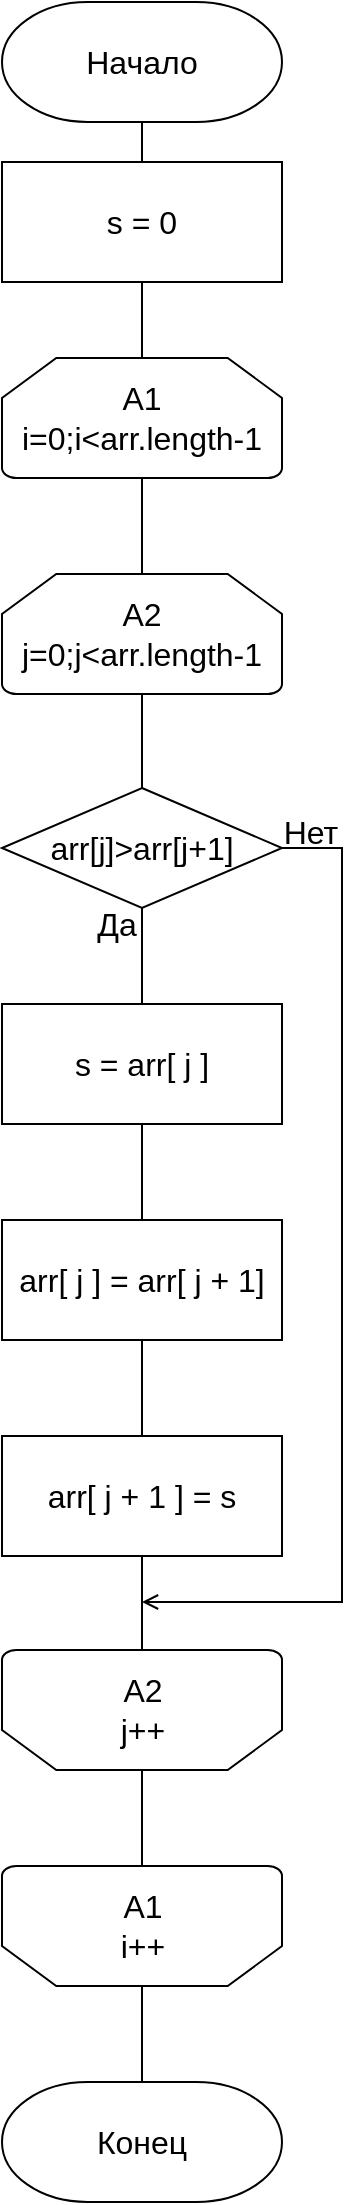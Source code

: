 <mxfile version="13.7.7"><diagram id="Osy7Wp13rMNpEVtl9-96" name="Page-1"><mxGraphModel dx="2031" dy="1010" grid="1" gridSize="10" guides="1" tooltips="1" connect="1" arrows="1" fold="1" page="1" pageScale="1" pageWidth="827" pageHeight="1169" math="0" shadow="0"><root><mxCell id="0"/><mxCell id="1" parent="0"/><mxCell id="AWLxidcfNp_yoQZrdY-9-14" style="edgeStyle=orthogonalEdgeStyle;rounded=0;orthogonalLoop=1;jettySize=auto;html=1;exitX=0.5;exitY=1;exitDx=0;exitDy=0;exitPerimeter=0;entryX=0.5;entryY=0;entryDx=0;entryDy=0;fontSize=16;endArrow=none;endFill=0;" edge="1" parent="1" source="AWLxidcfNp_yoQZrdY-9-1" target="AWLxidcfNp_yoQZrdY-9-12"><mxGeometry relative="1" as="geometry"/></mxCell><mxCell id="AWLxidcfNp_yoQZrdY-9-1" value="Начало" style="strokeWidth=1;html=1;shape=mxgraph.flowchart.terminator;whiteSpace=wrap;fontSize=16;" vertex="1" parent="1"><mxGeometry x="320" y="20" width="140" height="60" as="geometry"/></mxCell><mxCell id="AWLxidcfNp_yoQZrdY-9-2" value="Конец" style="strokeWidth=1;html=1;shape=mxgraph.flowchart.terminator;whiteSpace=wrap;fontSize=16;" vertex="1" parent="1"><mxGeometry x="320" y="1060" width="140" height="60" as="geometry"/></mxCell><mxCell id="AWLxidcfNp_yoQZrdY-9-17" style="edgeStyle=orthogonalEdgeStyle;rounded=0;orthogonalLoop=1;jettySize=auto;html=1;exitX=0.5;exitY=1;exitDx=0;exitDy=0;exitPerimeter=0;entryX=0.5;entryY=0;entryDx=0;entryDy=0;entryPerimeter=0;endArrow=none;endFill=0;fontSize=16;" edge="1" parent="1" source="AWLxidcfNp_yoQZrdY-9-3" target="AWLxidcfNp_yoQZrdY-9-7"><mxGeometry relative="1" as="geometry"/></mxCell><mxCell id="AWLxidcfNp_yoQZrdY-9-3" value="A2&lt;br&gt;j=0;j&amp;lt;arr.length-1" style="strokeWidth=1;html=1;shape=mxgraph.flowchart.loop_limit;whiteSpace=wrap;fontSize=16;" vertex="1" parent="1"><mxGeometry x="320" y="306" width="140" height="60" as="geometry"/></mxCell><mxCell id="AWLxidcfNp_yoQZrdY-9-16" style="edgeStyle=orthogonalEdgeStyle;rounded=0;orthogonalLoop=1;jettySize=auto;html=1;exitX=0.5;exitY=1;exitDx=0;exitDy=0;exitPerimeter=0;entryX=0.5;entryY=0;entryDx=0;entryDy=0;entryPerimeter=0;endArrow=none;endFill=0;fontSize=16;" edge="1" parent="1" source="AWLxidcfNp_yoQZrdY-9-4" target="AWLxidcfNp_yoQZrdY-9-3"><mxGeometry relative="1" as="geometry"/></mxCell><mxCell id="AWLxidcfNp_yoQZrdY-9-4" value="A1&lt;br&gt;i=0;i&amp;lt;arr.length-1" style="strokeWidth=1;html=1;shape=mxgraph.flowchart.loop_limit;whiteSpace=wrap;fontSize=16;" vertex="1" parent="1"><mxGeometry x="320" y="198" width="140" height="60" as="geometry"/></mxCell><mxCell id="AWLxidcfNp_yoQZrdY-9-22" style="edgeStyle=orthogonalEdgeStyle;rounded=0;orthogonalLoop=1;jettySize=auto;html=1;exitX=0.5;exitY=0;exitDx=0;exitDy=0;exitPerimeter=0;entryX=0.5;entryY=1;entryDx=0;entryDy=0;entryPerimeter=0;endArrow=none;endFill=0;fontSize=16;" edge="1" parent="1" source="AWLxidcfNp_yoQZrdY-9-5" target="AWLxidcfNp_yoQZrdY-9-6"><mxGeometry relative="1" as="geometry"/></mxCell><mxCell id="AWLxidcfNp_yoQZrdY-9-5" value="" style="strokeWidth=1;html=1;shape=mxgraph.flowchart.loop_limit;whiteSpace=wrap;fontSize=16;rotation=-180;horizontal=1;" vertex="1" parent="1"><mxGeometry x="320" y="844" width="140" height="60" as="geometry"/></mxCell><mxCell id="AWLxidcfNp_yoQZrdY-9-23" style="edgeStyle=orthogonalEdgeStyle;rounded=0;orthogonalLoop=1;jettySize=auto;html=1;exitX=0.5;exitY=0;exitDx=0;exitDy=0;exitPerimeter=0;entryX=0.5;entryY=0;entryDx=0;entryDy=0;entryPerimeter=0;endArrow=none;endFill=0;fontSize=16;" edge="1" parent="1" source="AWLxidcfNp_yoQZrdY-9-6" target="AWLxidcfNp_yoQZrdY-9-2"><mxGeometry relative="1" as="geometry"/></mxCell><mxCell id="AWLxidcfNp_yoQZrdY-9-6" value="" style="strokeWidth=1;html=1;shape=mxgraph.flowchart.loop_limit;whiteSpace=wrap;fontSize=16;rotation=-180;" vertex="1" parent="1"><mxGeometry x="320" y="952" width="140" height="60" as="geometry"/></mxCell><mxCell id="AWLxidcfNp_yoQZrdY-9-18" style="edgeStyle=orthogonalEdgeStyle;rounded=0;orthogonalLoop=1;jettySize=auto;html=1;exitX=0.5;exitY=1;exitDx=0;exitDy=0;exitPerimeter=0;entryX=0.5;entryY=0;entryDx=0;entryDy=0;endArrow=none;endFill=0;fontSize=16;" edge="1" parent="1" source="AWLxidcfNp_yoQZrdY-9-7" target="AWLxidcfNp_yoQZrdY-9-8"><mxGeometry relative="1" as="geometry"/></mxCell><mxCell id="AWLxidcfNp_yoQZrdY-9-24" style="edgeStyle=orthogonalEdgeStyle;rounded=0;orthogonalLoop=1;jettySize=auto;html=1;exitX=1;exitY=0.5;exitDx=0;exitDy=0;exitPerimeter=0;endArrow=open;endFill=0;fontSize=16;" edge="1" parent="1" source="AWLxidcfNp_yoQZrdY-9-7"><mxGeometry relative="1" as="geometry"><mxPoint x="390" y="820" as="targetPoint"/><Array as="points"><mxPoint x="490" y="443"/><mxPoint x="490" y="820"/></Array></mxGeometry></mxCell><mxCell id="AWLxidcfNp_yoQZrdY-9-7" value="arr[j]&amp;gt;arr[j+1]" style="strokeWidth=1;html=1;shape=mxgraph.flowchart.decision;whiteSpace=wrap;fontSize=16;" vertex="1" parent="1"><mxGeometry x="320" y="413" width="140" height="60" as="geometry"/></mxCell><mxCell id="AWLxidcfNp_yoQZrdY-9-19" style="edgeStyle=orthogonalEdgeStyle;rounded=0;orthogonalLoop=1;jettySize=auto;html=1;exitX=0.5;exitY=1;exitDx=0;exitDy=0;entryX=0.5;entryY=0;entryDx=0;entryDy=0;endArrow=none;endFill=0;fontSize=16;" edge="1" parent="1" source="AWLxidcfNp_yoQZrdY-9-8" target="AWLxidcfNp_yoQZrdY-9-9"><mxGeometry relative="1" as="geometry"/></mxCell><mxCell id="AWLxidcfNp_yoQZrdY-9-8" value="s = arr[ j ]" style="rounded=0;whiteSpace=wrap;html=1;fontSize=16;" vertex="1" parent="1"><mxGeometry x="320" y="521" width="140" height="60" as="geometry"/></mxCell><mxCell id="AWLxidcfNp_yoQZrdY-9-20" style="edgeStyle=orthogonalEdgeStyle;rounded=0;orthogonalLoop=1;jettySize=auto;html=1;exitX=0.5;exitY=1;exitDx=0;exitDy=0;entryX=0.5;entryY=0;entryDx=0;entryDy=0;endArrow=none;endFill=0;fontSize=16;" edge="1" parent="1" source="AWLxidcfNp_yoQZrdY-9-9" target="AWLxidcfNp_yoQZrdY-9-10"><mxGeometry relative="1" as="geometry"/></mxCell><mxCell id="AWLxidcfNp_yoQZrdY-9-9" value="arr[ j ] = arr[ j + 1]" style="rounded=0;whiteSpace=wrap;html=1;fontSize=16;" vertex="1" parent="1"><mxGeometry x="320" y="629" width="140" height="60" as="geometry"/></mxCell><mxCell id="AWLxidcfNp_yoQZrdY-9-21" style="edgeStyle=orthogonalEdgeStyle;rounded=0;orthogonalLoop=1;jettySize=auto;html=1;exitX=0.5;exitY=1;exitDx=0;exitDy=0;entryX=0.5;entryY=1;entryDx=0;entryDy=0;entryPerimeter=0;endArrow=none;endFill=0;fontSize=16;" edge="1" parent="1" source="AWLxidcfNp_yoQZrdY-9-10" target="AWLxidcfNp_yoQZrdY-9-5"><mxGeometry relative="1" as="geometry"/></mxCell><mxCell id="AWLxidcfNp_yoQZrdY-9-10" value="arr[ j + 1 ] = s" style="rounded=0;whiteSpace=wrap;html=1;fontSize=16;" vertex="1" parent="1"><mxGeometry x="320" y="737" width="140" height="60" as="geometry"/></mxCell><mxCell id="AWLxidcfNp_yoQZrdY-9-15" style="edgeStyle=orthogonalEdgeStyle;rounded=0;orthogonalLoop=1;jettySize=auto;html=1;exitX=0.5;exitY=1;exitDx=0;exitDy=0;entryX=0.5;entryY=0;entryDx=0;entryDy=0;entryPerimeter=0;endArrow=none;endFill=0;fontSize=16;" edge="1" parent="1" source="AWLxidcfNp_yoQZrdY-9-12" target="AWLxidcfNp_yoQZrdY-9-4"><mxGeometry relative="1" as="geometry"/></mxCell><mxCell id="AWLxidcfNp_yoQZrdY-9-12" value="s = 0" style="rounded=0;whiteSpace=wrap;html=1;fontSize=16;" vertex="1" parent="1"><mxGeometry x="320" y="100" width="140" height="60" as="geometry"/></mxCell><mxCell id="AWLxidcfNp_yoQZrdY-9-25" value="Нет" style="text;html=1;align=center;verticalAlign=middle;resizable=0;points=[];autosize=1;fontSize=16;" vertex="1" parent="1"><mxGeometry x="454" y="425" width="40" height="20" as="geometry"/></mxCell><mxCell id="AWLxidcfNp_yoQZrdY-9-26" value="Да" style="text;html=1;align=center;verticalAlign=middle;resizable=0;points=[];autosize=1;fontSize=16;" vertex="1" parent="1"><mxGeometry x="357" y="471" width="40" height="20" as="geometry"/></mxCell><mxCell id="AWLxidcfNp_yoQZrdY-9-27" value="A2&lt;br&gt;j++" style="text;html=1;align=center;verticalAlign=middle;resizable=0;points=[];autosize=1;fontSize=16;" vertex="1" parent="1"><mxGeometry x="370" y="854" width="40" height="40" as="geometry"/></mxCell><mxCell id="AWLxidcfNp_yoQZrdY-9-28" value="A1&lt;br&gt;i++" style="text;html=1;align=center;verticalAlign=middle;resizable=0;points=[];autosize=1;fontSize=16;" vertex="1" parent="1"><mxGeometry x="370" y="962" width="40" height="40" as="geometry"/></mxCell></root></mxGraphModel></diagram></mxfile>
